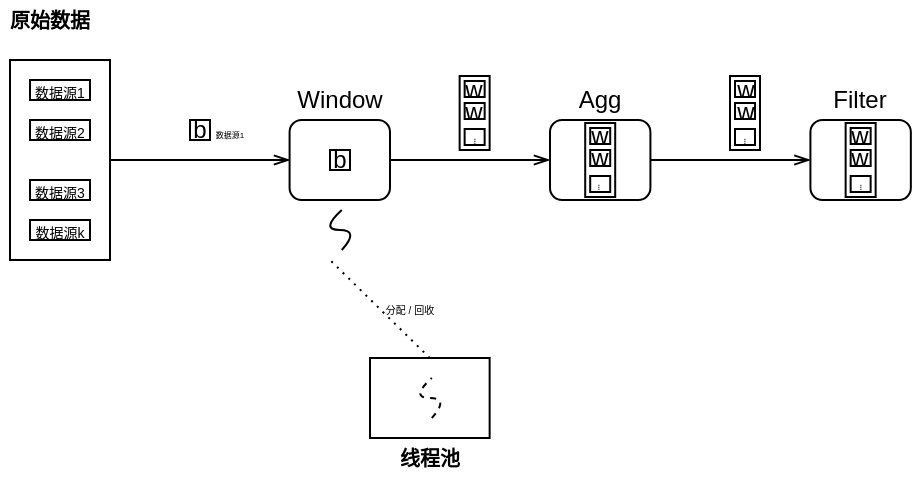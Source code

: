 <mxfile version="16.1.0" type="github">
  <diagram id="yy4K6WKyhYe_ZboL2R0n" name="第 1 页">
    <mxGraphModel dx="569" dy="315" grid="1" gridSize="10" guides="1" tooltips="1" connect="1" arrows="1" fold="1" page="1" pageScale="1" pageWidth="850" pageHeight="1100" math="0" shadow="0">
      <root>
        <mxCell id="0" />
        <mxCell id="1" parent="0" />
        <mxCell id="WE8VuPPP_bmdkz0ns6AH-1" value="" style="rounded=0;whiteSpace=wrap;html=1;fontSize=10;strokeWidth=1;" vertex="1" parent="1">
          <mxGeometry x="20" y="330" width="50" height="100" as="geometry" />
        </mxCell>
        <mxCell id="WE8VuPPP_bmdkz0ns6AH-2" value="&lt;font style=&quot;font-size: 7px&quot;&gt;数据源1&lt;/font&gt;" style="rounded=0;whiteSpace=wrap;html=1;fontSize=10;strokeWidth=1;" vertex="1" parent="1">
          <mxGeometry x="30.0" y="340" width="30" height="10" as="geometry" />
        </mxCell>
        <mxCell id="WE8VuPPP_bmdkz0ns6AH-3" value="&lt;font style=&quot;font-size: 7px&quot;&gt;数据源2&lt;/font&gt;" style="rounded=0;whiteSpace=wrap;html=1;fontSize=10;strokeWidth=1;" vertex="1" parent="1">
          <mxGeometry x="30" y="360" width="30" height="10" as="geometry" />
        </mxCell>
        <mxCell id="WE8VuPPP_bmdkz0ns6AH-4" value="&lt;font style=&quot;font-size: 7px&quot;&gt;数据源k&lt;/font&gt;" style="rounded=0;whiteSpace=wrap;html=1;fontSize=10;strokeWidth=1;" vertex="1" parent="1">
          <mxGeometry x="30.0" y="410" width="30" height="10" as="geometry" />
        </mxCell>
        <mxCell id="WE8VuPPP_bmdkz0ns6AH-5" value="&lt;font style=&quot;font-size: 10px&quot;&gt;&lt;b&gt;原始数据&lt;/b&gt;&lt;/font&gt;" style="text;html=1;strokeColor=none;fillColor=none;align=center;verticalAlign=middle;whiteSpace=wrap;rounded=0;sketch=0;" vertex="1" parent="1">
          <mxGeometry x="15.86" y="300" width="48.29" height="20" as="geometry" />
        </mxCell>
        <mxCell id="WE8VuPPP_bmdkz0ns6AH-6" value="&lt;font style=&quot;font-size: 7px&quot;&gt;数据源3&lt;/font&gt;" style="rounded=0;whiteSpace=wrap;html=1;fontSize=10;strokeWidth=1;" vertex="1" parent="1">
          <mxGeometry x="30.0" y="390" width="30" height="10" as="geometry" />
        </mxCell>
        <mxCell id="WE8VuPPP_bmdkz0ns6AH-7" value="" style="rounded=0;whiteSpace=wrap;html=1;" vertex="1" parent="1">
          <mxGeometry x="200" y="479" width="59.82" height="40" as="geometry" />
        </mxCell>
        <mxCell id="WE8VuPPP_bmdkz0ns6AH-8" value="" style="curved=1;endArrow=none;html=1;endFill=0;" edge="1" parent="1">
          <mxGeometry width="50" height="50" relative="1" as="geometry">
            <mxPoint x="185.89" y="425" as="sourcePoint" />
            <mxPoint x="185.89" y="405" as="targetPoint" />
            <Array as="points">
              <mxPoint x="194.89" y="415" />
              <mxPoint x="174.89" y="415" />
            </Array>
          </mxGeometry>
        </mxCell>
        <mxCell id="WE8VuPPP_bmdkz0ns6AH-9" value="&lt;b&gt;&lt;font style=&quot;font-size: 10px&quot;&gt;线程池&lt;/font&gt;&lt;/b&gt;" style="text;html=1;strokeColor=none;fillColor=none;align=center;verticalAlign=middle;whiteSpace=wrap;rounded=0;sketch=0;fontSize=8;" vertex="1" parent="1">
          <mxGeometry x="209.79" y="519" width="40.25" height="19" as="geometry" />
        </mxCell>
        <mxCell id="WE8VuPPP_bmdkz0ns6AH-10" value="" style="endArrow=openThin;html=1;exitX=1;exitY=0.5;exitDx=0;exitDy=0;strokeWidth=1;endFill=0;" edge="1" parent="1" source="WE8VuPPP_bmdkz0ns6AH-1">
          <mxGeometry width="50" height="50" relative="1" as="geometry">
            <mxPoint x="110" y="400" as="sourcePoint" />
            <mxPoint x="160" y="380" as="targetPoint" />
          </mxGeometry>
        </mxCell>
        <mxCell id="WE8VuPPP_bmdkz0ns6AH-23" value="" style="edgeStyle=orthogonalEdgeStyle;rounded=0;orthogonalLoop=1;jettySize=auto;html=1;fontSize=4;endArrow=openThin;endFill=0;" edge="1" parent="1" source="WE8VuPPP_bmdkz0ns6AH-11" target="WE8VuPPP_bmdkz0ns6AH-22">
          <mxGeometry relative="1" as="geometry" />
        </mxCell>
        <mxCell id="WE8VuPPP_bmdkz0ns6AH-11" value="" style="rounded=1;whiteSpace=wrap;html=1;" vertex="1" parent="1">
          <mxGeometry x="159.79" y="360" width="50.21" height="40" as="geometry" />
        </mxCell>
        <mxCell id="WE8VuPPP_bmdkz0ns6AH-12" value="&lt;font style=&quot;font-size: 12px;&quot;&gt;Window&lt;/font&gt;" style="text;html=1;strokeColor=none;fillColor=none;align=center;verticalAlign=middle;whiteSpace=wrap;rounded=0;" vertex="1" parent="1">
          <mxGeometry x="165" y="340" width="40" height="20" as="geometry" />
        </mxCell>
        <mxCell id="WE8VuPPP_bmdkz0ns6AH-20" value="b" style="rounded=0;whiteSpace=wrap;html=1;" vertex="1" parent="1">
          <mxGeometry x="110" y="360" width="10" height="10" as="geometry" />
        </mxCell>
        <mxCell id="WE8VuPPP_bmdkz0ns6AH-21" value="&lt;font style=&quot;font-size: 4px&quot;&gt;数据源1&lt;/font&gt;" style="text;html=1;strokeColor=none;fillColor=none;align=center;verticalAlign=middle;whiteSpace=wrap;rounded=0;" vertex="1" parent="1">
          <mxGeometry x="120" y="360" width="20" height="10" as="geometry" />
        </mxCell>
        <mxCell id="WE8VuPPP_bmdkz0ns6AH-26" value="" style="edgeStyle=orthogonalEdgeStyle;rounded=0;orthogonalLoop=1;jettySize=auto;html=1;fontSize=4;endArrow=openThin;endFill=0;" edge="1" parent="1" source="WE8VuPPP_bmdkz0ns6AH-22" target="WE8VuPPP_bmdkz0ns6AH-25">
          <mxGeometry relative="1" as="geometry" />
        </mxCell>
        <mxCell id="WE8VuPPP_bmdkz0ns6AH-22" value="" style="rounded=1;whiteSpace=wrap;html=1;" vertex="1" parent="1">
          <mxGeometry x="290" y="360" width="50.21" height="40" as="geometry" />
        </mxCell>
        <mxCell id="WE8VuPPP_bmdkz0ns6AH-24" value="&lt;font style=&quot;font-size: 12px&quot;&gt;Agg&lt;/font&gt;" style="text;html=1;strokeColor=none;fillColor=none;align=center;verticalAlign=middle;whiteSpace=wrap;rounded=0;" vertex="1" parent="1">
          <mxGeometry x="295.1" y="340" width="40" height="20" as="geometry" />
        </mxCell>
        <mxCell id="WE8VuPPP_bmdkz0ns6AH-25" value="" style="rounded=1;whiteSpace=wrap;html=1;" vertex="1" parent="1">
          <mxGeometry x="420.21" y="360" width="50.21" height="40" as="geometry" />
        </mxCell>
        <mxCell id="WE8VuPPP_bmdkz0ns6AH-27" value="&lt;font style=&quot;font-size: 12px&quot;&gt;Filter&lt;/font&gt;" style="text;html=1;strokeColor=none;fillColor=none;align=center;verticalAlign=middle;whiteSpace=wrap;rounded=0;" vertex="1" parent="1">
          <mxGeometry x="425.31" y="340" width="40" height="20" as="geometry" />
        </mxCell>
        <mxCell id="WE8VuPPP_bmdkz0ns6AH-28" value="" style="curved=1;endArrow=none;html=1;endFill=0;dashed=1;" edge="1" parent="1">
          <mxGeometry width="50" height="50" relative="1" as="geometry">
            <mxPoint x="230.91" y="509" as="sourcePoint" />
            <mxPoint x="230.91" y="489" as="targetPoint" />
            <Array as="points">
              <mxPoint x="239.91" y="499" />
              <mxPoint x="219.91" y="499" />
            </Array>
          </mxGeometry>
        </mxCell>
        <mxCell id="WE8VuPPP_bmdkz0ns6AH-29" value="" style="endArrow=none;dashed=1;html=1;dashPattern=1 3;strokeWidth=1;rounded=0;fontSize=4;exitX=0.5;exitY=0;exitDx=0;exitDy=0;" edge="1" parent="1" source="WE8VuPPP_bmdkz0ns6AH-7">
          <mxGeometry width="50" height="50" relative="1" as="geometry">
            <mxPoint x="150" y="500" as="sourcePoint" />
            <mxPoint x="180" y="430" as="targetPoint" />
          </mxGeometry>
        </mxCell>
        <mxCell id="WE8VuPPP_bmdkz0ns6AH-30" value="&lt;font style=&quot;font-size: 5px&quot;&gt;分配 / 回收&lt;/font&gt;" style="text;html=1;strokeColor=none;fillColor=none;align=center;verticalAlign=middle;whiteSpace=wrap;rounded=0;fontSize=4;" vertex="1" parent="1">
          <mxGeometry x="205" y="450" width="29.96" height="10" as="geometry" />
        </mxCell>
        <mxCell id="WE8VuPPP_bmdkz0ns6AH-31" value="b" style="rounded=0;whiteSpace=wrap;html=1;" vertex="1" parent="1">
          <mxGeometry x="180" y="375" width="10" height="10" as="geometry" />
        </mxCell>
        <mxCell id="WE8VuPPP_bmdkz0ns6AH-32" value="" style="rounded=0;whiteSpace=wrap;html=1;fontSize=5;" vertex="1" parent="1">
          <mxGeometry x="307.6" y="361.5" width="15" height="37" as="geometry" />
        </mxCell>
        <mxCell id="WE8VuPPP_bmdkz0ns6AH-33" value="w" style="rounded=0;whiteSpace=wrap;html=1;" vertex="1" parent="1">
          <mxGeometry x="310.11" y="364" width="10" height="8" as="geometry" />
        </mxCell>
        <mxCell id="WE8VuPPP_bmdkz0ns6AH-34" value="w" style="rounded=0;whiteSpace=wrap;html=1;" vertex="1" parent="1">
          <mxGeometry x="310.11" y="375" width="10" height="8" as="geometry" />
        </mxCell>
        <mxCell id="WE8VuPPP_bmdkz0ns6AH-35" value="" style="rounded=0;whiteSpace=wrap;html=1;" vertex="1" parent="1">
          <mxGeometry x="310.1" y="388" width="10" height="8" as="geometry" />
        </mxCell>
        <mxCell id="WE8VuPPP_bmdkz0ns6AH-36" value="&lt;p style=&quot;line-height: 0.2&quot;&gt;.&lt;br&gt;.&lt;br&gt;.&lt;/p&gt;" style="text;html=1;strokeColor=none;fillColor=none;align=center;verticalAlign=middle;whiteSpace=wrap;rounded=0;fontSize=5;" vertex="1" parent="1">
          <mxGeometry x="311.41" y="388" width="7.39" height="8" as="geometry" />
        </mxCell>
        <mxCell id="WE8VuPPP_bmdkz0ns6AH-38" value="" style="rounded=0;whiteSpace=wrap;html=1;fontSize=5;" vertex="1" parent="1">
          <mxGeometry x="244.82" y="338" width="15" height="37" as="geometry" />
        </mxCell>
        <mxCell id="WE8VuPPP_bmdkz0ns6AH-39" value="w" style="rounded=0;whiteSpace=wrap;html=1;" vertex="1" parent="1">
          <mxGeometry x="247.33" y="340.5" width="10" height="8" as="geometry" />
        </mxCell>
        <mxCell id="WE8VuPPP_bmdkz0ns6AH-40" value="w" style="rounded=0;whiteSpace=wrap;html=1;" vertex="1" parent="1">
          <mxGeometry x="247.33" y="351.5" width="10" height="8" as="geometry" />
        </mxCell>
        <mxCell id="WE8VuPPP_bmdkz0ns6AH-41" value="" style="rounded=0;whiteSpace=wrap;html=1;" vertex="1" parent="1">
          <mxGeometry x="247.32" y="364.5" width="10" height="8" as="geometry" />
        </mxCell>
        <mxCell id="WE8VuPPP_bmdkz0ns6AH-42" value="&lt;p style=&quot;line-height: 0.2&quot;&gt;.&lt;br&gt;.&lt;br&gt;.&lt;/p&gt;" style="text;html=1;strokeColor=none;fillColor=none;align=center;verticalAlign=middle;whiteSpace=wrap;rounded=0;fontSize=5;" vertex="1" parent="1">
          <mxGeometry x="248.63" y="364.5" width="7.39" height="8" as="geometry" />
        </mxCell>
        <mxCell id="WE8VuPPP_bmdkz0ns6AH-43" value="" style="rounded=0;whiteSpace=wrap;html=1;fontSize=5;" vertex="1" parent="1">
          <mxGeometry x="380" y="338" width="15" height="37" as="geometry" />
        </mxCell>
        <mxCell id="WE8VuPPP_bmdkz0ns6AH-44" value="w" style="rounded=0;whiteSpace=wrap;html=1;" vertex="1" parent="1">
          <mxGeometry x="382.51" y="340.5" width="10" height="8" as="geometry" />
        </mxCell>
        <mxCell id="WE8VuPPP_bmdkz0ns6AH-45" value="w" style="rounded=0;whiteSpace=wrap;html=1;" vertex="1" parent="1">
          <mxGeometry x="382.51" y="351.5" width="10" height="8" as="geometry" />
        </mxCell>
        <mxCell id="WE8VuPPP_bmdkz0ns6AH-46" value="" style="rounded=0;whiteSpace=wrap;html=1;" vertex="1" parent="1">
          <mxGeometry x="382.5" y="364.5" width="10" height="8" as="geometry" />
        </mxCell>
        <mxCell id="WE8VuPPP_bmdkz0ns6AH-47" value="&lt;p style=&quot;line-height: 0.2&quot;&gt;.&lt;br&gt;.&lt;br&gt;.&lt;/p&gt;" style="text;html=1;strokeColor=none;fillColor=none;align=center;verticalAlign=middle;whiteSpace=wrap;rounded=0;fontSize=5;" vertex="1" parent="1">
          <mxGeometry x="383.81" y="364.5" width="7.39" height="8" as="geometry" />
        </mxCell>
        <mxCell id="WE8VuPPP_bmdkz0ns6AH-48" value="" style="rounded=0;whiteSpace=wrap;html=1;fontSize=5;" vertex="1" parent="1">
          <mxGeometry x="437.82" y="361.5" width="15" height="37" as="geometry" />
        </mxCell>
        <mxCell id="WE8VuPPP_bmdkz0ns6AH-49" value="w" style="rounded=0;whiteSpace=wrap;html=1;" vertex="1" parent="1">
          <mxGeometry x="440.33" y="364" width="10" height="8" as="geometry" />
        </mxCell>
        <mxCell id="WE8VuPPP_bmdkz0ns6AH-50" value="w" style="rounded=0;whiteSpace=wrap;html=1;" vertex="1" parent="1">
          <mxGeometry x="440.33" y="375" width="10" height="8" as="geometry" />
        </mxCell>
        <mxCell id="WE8VuPPP_bmdkz0ns6AH-51" value="" style="rounded=0;whiteSpace=wrap;html=1;" vertex="1" parent="1">
          <mxGeometry x="440.32" y="388" width="10" height="8" as="geometry" />
        </mxCell>
        <mxCell id="WE8VuPPP_bmdkz0ns6AH-52" value="&lt;p style=&quot;line-height: 0.2&quot;&gt;.&lt;br&gt;.&lt;br&gt;.&lt;/p&gt;" style="text;html=1;strokeColor=none;fillColor=none;align=center;verticalAlign=middle;whiteSpace=wrap;rounded=0;fontSize=5;" vertex="1" parent="1">
          <mxGeometry x="441.63" y="388" width="7.39" height="8" as="geometry" />
        </mxCell>
      </root>
    </mxGraphModel>
  </diagram>
</mxfile>
